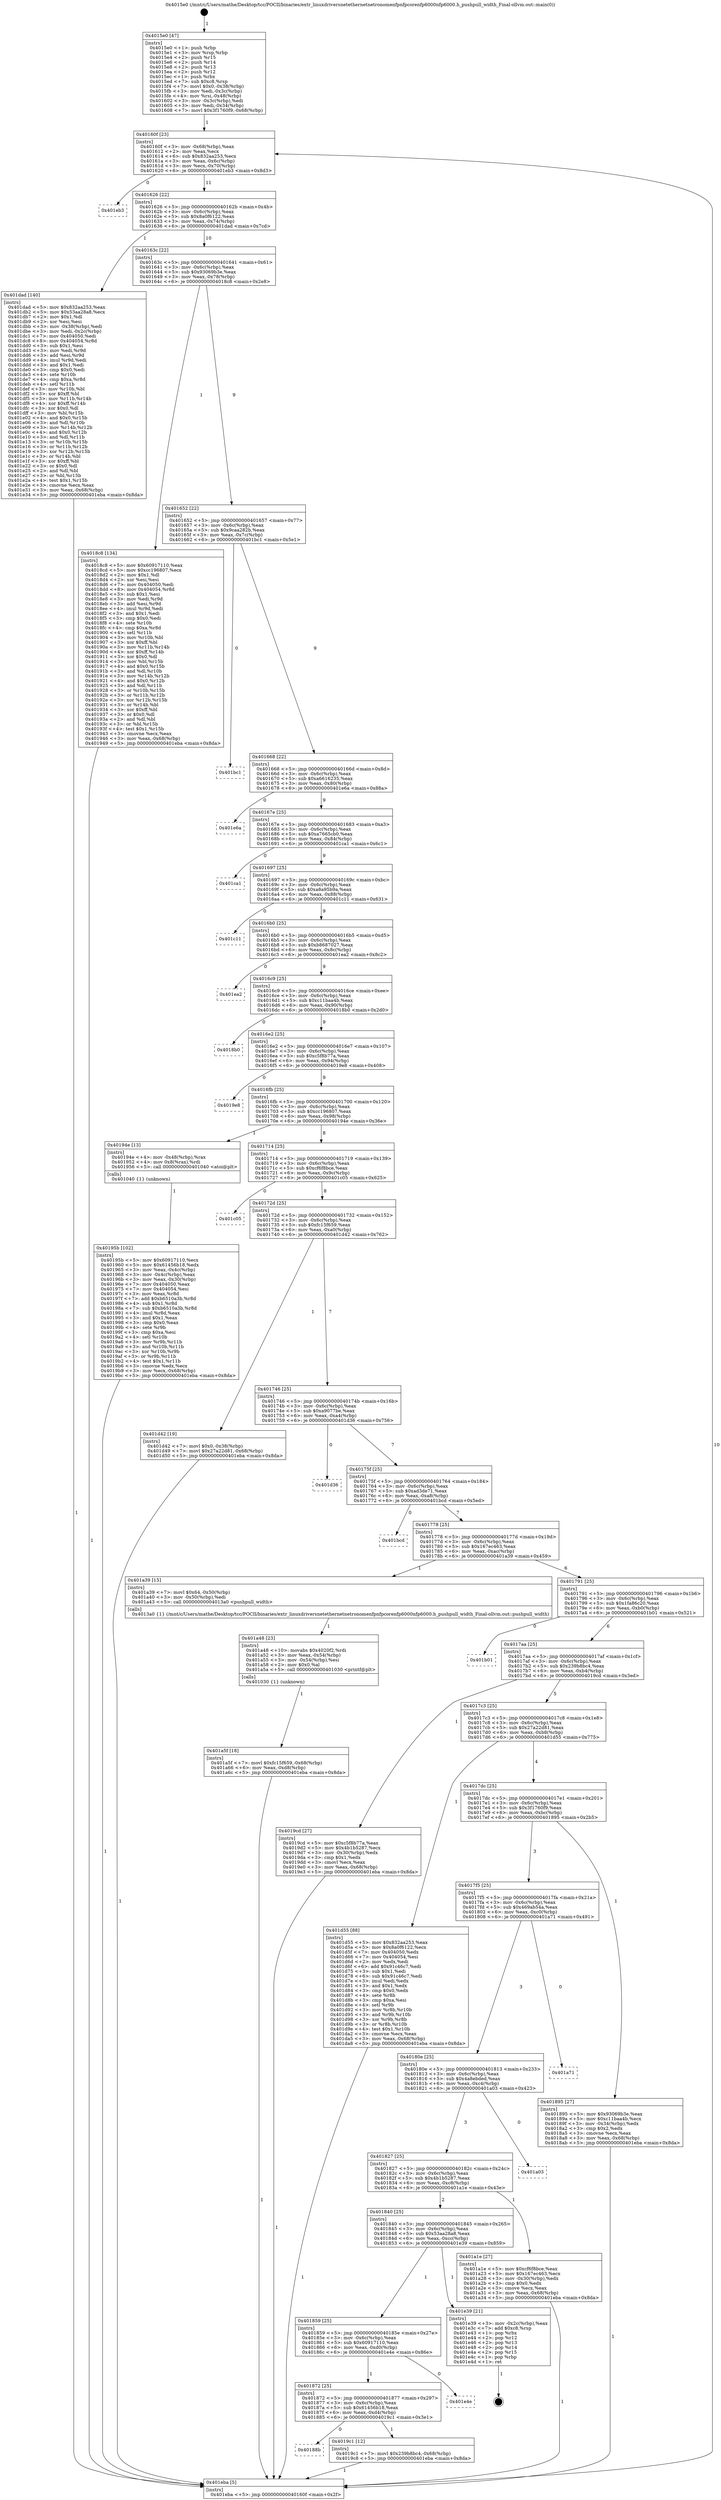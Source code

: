 digraph "0x4015e0" {
  label = "0x4015e0 (/mnt/c/Users/mathe/Desktop/tcc/POCII/binaries/extr_linuxdriversnetethernetnetronomenfpnfpcorenfp6000nfp6000.h_pushpull_width_Final-ollvm.out::main(0))"
  labelloc = "t"
  node[shape=record]

  Entry [label="",width=0.3,height=0.3,shape=circle,fillcolor=black,style=filled]
  "0x40160f" [label="{
     0x40160f [23]\l
     | [instrs]\l
     &nbsp;&nbsp;0x40160f \<+3\>: mov -0x68(%rbp),%eax\l
     &nbsp;&nbsp;0x401612 \<+2\>: mov %eax,%ecx\l
     &nbsp;&nbsp;0x401614 \<+6\>: sub $0x832aa253,%ecx\l
     &nbsp;&nbsp;0x40161a \<+3\>: mov %eax,-0x6c(%rbp)\l
     &nbsp;&nbsp;0x40161d \<+3\>: mov %ecx,-0x70(%rbp)\l
     &nbsp;&nbsp;0x401620 \<+6\>: je 0000000000401eb3 \<main+0x8d3\>\l
  }"]
  "0x401eb3" [label="{
     0x401eb3\l
  }", style=dashed]
  "0x401626" [label="{
     0x401626 [22]\l
     | [instrs]\l
     &nbsp;&nbsp;0x401626 \<+5\>: jmp 000000000040162b \<main+0x4b\>\l
     &nbsp;&nbsp;0x40162b \<+3\>: mov -0x6c(%rbp),%eax\l
     &nbsp;&nbsp;0x40162e \<+5\>: sub $0x8a0f6122,%eax\l
     &nbsp;&nbsp;0x401633 \<+3\>: mov %eax,-0x74(%rbp)\l
     &nbsp;&nbsp;0x401636 \<+6\>: je 0000000000401dad \<main+0x7cd\>\l
  }"]
  Exit [label="",width=0.3,height=0.3,shape=circle,fillcolor=black,style=filled,peripheries=2]
  "0x401dad" [label="{
     0x401dad [140]\l
     | [instrs]\l
     &nbsp;&nbsp;0x401dad \<+5\>: mov $0x832aa253,%eax\l
     &nbsp;&nbsp;0x401db2 \<+5\>: mov $0x53aa28a8,%ecx\l
     &nbsp;&nbsp;0x401db7 \<+2\>: mov $0x1,%dl\l
     &nbsp;&nbsp;0x401db9 \<+2\>: xor %esi,%esi\l
     &nbsp;&nbsp;0x401dbb \<+3\>: mov -0x38(%rbp),%edi\l
     &nbsp;&nbsp;0x401dbe \<+3\>: mov %edi,-0x2c(%rbp)\l
     &nbsp;&nbsp;0x401dc1 \<+7\>: mov 0x404050,%edi\l
     &nbsp;&nbsp;0x401dc8 \<+8\>: mov 0x404054,%r8d\l
     &nbsp;&nbsp;0x401dd0 \<+3\>: sub $0x1,%esi\l
     &nbsp;&nbsp;0x401dd3 \<+3\>: mov %edi,%r9d\l
     &nbsp;&nbsp;0x401dd6 \<+3\>: add %esi,%r9d\l
     &nbsp;&nbsp;0x401dd9 \<+4\>: imul %r9d,%edi\l
     &nbsp;&nbsp;0x401ddd \<+3\>: and $0x1,%edi\l
     &nbsp;&nbsp;0x401de0 \<+3\>: cmp $0x0,%edi\l
     &nbsp;&nbsp;0x401de3 \<+4\>: sete %r10b\l
     &nbsp;&nbsp;0x401de7 \<+4\>: cmp $0xa,%r8d\l
     &nbsp;&nbsp;0x401deb \<+4\>: setl %r11b\l
     &nbsp;&nbsp;0x401def \<+3\>: mov %r10b,%bl\l
     &nbsp;&nbsp;0x401df2 \<+3\>: xor $0xff,%bl\l
     &nbsp;&nbsp;0x401df5 \<+3\>: mov %r11b,%r14b\l
     &nbsp;&nbsp;0x401df8 \<+4\>: xor $0xff,%r14b\l
     &nbsp;&nbsp;0x401dfc \<+3\>: xor $0x0,%dl\l
     &nbsp;&nbsp;0x401dff \<+3\>: mov %bl,%r15b\l
     &nbsp;&nbsp;0x401e02 \<+4\>: and $0x0,%r15b\l
     &nbsp;&nbsp;0x401e06 \<+3\>: and %dl,%r10b\l
     &nbsp;&nbsp;0x401e09 \<+3\>: mov %r14b,%r12b\l
     &nbsp;&nbsp;0x401e0c \<+4\>: and $0x0,%r12b\l
     &nbsp;&nbsp;0x401e10 \<+3\>: and %dl,%r11b\l
     &nbsp;&nbsp;0x401e13 \<+3\>: or %r10b,%r15b\l
     &nbsp;&nbsp;0x401e16 \<+3\>: or %r11b,%r12b\l
     &nbsp;&nbsp;0x401e19 \<+3\>: xor %r12b,%r15b\l
     &nbsp;&nbsp;0x401e1c \<+3\>: or %r14b,%bl\l
     &nbsp;&nbsp;0x401e1f \<+3\>: xor $0xff,%bl\l
     &nbsp;&nbsp;0x401e22 \<+3\>: or $0x0,%dl\l
     &nbsp;&nbsp;0x401e25 \<+2\>: and %dl,%bl\l
     &nbsp;&nbsp;0x401e27 \<+3\>: or %bl,%r15b\l
     &nbsp;&nbsp;0x401e2a \<+4\>: test $0x1,%r15b\l
     &nbsp;&nbsp;0x401e2e \<+3\>: cmovne %ecx,%eax\l
     &nbsp;&nbsp;0x401e31 \<+3\>: mov %eax,-0x68(%rbp)\l
     &nbsp;&nbsp;0x401e34 \<+5\>: jmp 0000000000401eba \<main+0x8da\>\l
  }"]
  "0x40163c" [label="{
     0x40163c [22]\l
     | [instrs]\l
     &nbsp;&nbsp;0x40163c \<+5\>: jmp 0000000000401641 \<main+0x61\>\l
     &nbsp;&nbsp;0x401641 \<+3\>: mov -0x6c(%rbp),%eax\l
     &nbsp;&nbsp;0x401644 \<+5\>: sub $0x93069b3e,%eax\l
     &nbsp;&nbsp;0x401649 \<+3\>: mov %eax,-0x78(%rbp)\l
     &nbsp;&nbsp;0x40164c \<+6\>: je 00000000004018c8 \<main+0x2e8\>\l
  }"]
  "0x401a5f" [label="{
     0x401a5f [18]\l
     | [instrs]\l
     &nbsp;&nbsp;0x401a5f \<+7\>: movl $0xfc15f659,-0x68(%rbp)\l
     &nbsp;&nbsp;0x401a66 \<+6\>: mov %eax,-0xd8(%rbp)\l
     &nbsp;&nbsp;0x401a6c \<+5\>: jmp 0000000000401eba \<main+0x8da\>\l
  }"]
  "0x4018c8" [label="{
     0x4018c8 [134]\l
     | [instrs]\l
     &nbsp;&nbsp;0x4018c8 \<+5\>: mov $0x60917110,%eax\l
     &nbsp;&nbsp;0x4018cd \<+5\>: mov $0xcc196807,%ecx\l
     &nbsp;&nbsp;0x4018d2 \<+2\>: mov $0x1,%dl\l
     &nbsp;&nbsp;0x4018d4 \<+2\>: xor %esi,%esi\l
     &nbsp;&nbsp;0x4018d6 \<+7\>: mov 0x404050,%edi\l
     &nbsp;&nbsp;0x4018dd \<+8\>: mov 0x404054,%r8d\l
     &nbsp;&nbsp;0x4018e5 \<+3\>: sub $0x1,%esi\l
     &nbsp;&nbsp;0x4018e8 \<+3\>: mov %edi,%r9d\l
     &nbsp;&nbsp;0x4018eb \<+3\>: add %esi,%r9d\l
     &nbsp;&nbsp;0x4018ee \<+4\>: imul %r9d,%edi\l
     &nbsp;&nbsp;0x4018f2 \<+3\>: and $0x1,%edi\l
     &nbsp;&nbsp;0x4018f5 \<+3\>: cmp $0x0,%edi\l
     &nbsp;&nbsp;0x4018f8 \<+4\>: sete %r10b\l
     &nbsp;&nbsp;0x4018fc \<+4\>: cmp $0xa,%r8d\l
     &nbsp;&nbsp;0x401900 \<+4\>: setl %r11b\l
     &nbsp;&nbsp;0x401904 \<+3\>: mov %r10b,%bl\l
     &nbsp;&nbsp;0x401907 \<+3\>: xor $0xff,%bl\l
     &nbsp;&nbsp;0x40190a \<+3\>: mov %r11b,%r14b\l
     &nbsp;&nbsp;0x40190d \<+4\>: xor $0xff,%r14b\l
     &nbsp;&nbsp;0x401911 \<+3\>: xor $0x0,%dl\l
     &nbsp;&nbsp;0x401914 \<+3\>: mov %bl,%r15b\l
     &nbsp;&nbsp;0x401917 \<+4\>: and $0x0,%r15b\l
     &nbsp;&nbsp;0x40191b \<+3\>: and %dl,%r10b\l
     &nbsp;&nbsp;0x40191e \<+3\>: mov %r14b,%r12b\l
     &nbsp;&nbsp;0x401921 \<+4\>: and $0x0,%r12b\l
     &nbsp;&nbsp;0x401925 \<+3\>: and %dl,%r11b\l
     &nbsp;&nbsp;0x401928 \<+3\>: or %r10b,%r15b\l
     &nbsp;&nbsp;0x40192b \<+3\>: or %r11b,%r12b\l
     &nbsp;&nbsp;0x40192e \<+3\>: xor %r12b,%r15b\l
     &nbsp;&nbsp;0x401931 \<+3\>: or %r14b,%bl\l
     &nbsp;&nbsp;0x401934 \<+3\>: xor $0xff,%bl\l
     &nbsp;&nbsp;0x401937 \<+3\>: or $0x0,%dl\l
     &nbsp;&nbsp;0x40193a \<+2\>: and %dl,%bl\l
     &nbsp;&nbsp;0x40193c \<+3\>: or %bl,%r15b\l
     &nbsp;&nbsp;0x40193f \<+4\>: test $0x1,%r15b\l
     &nbsp;&nbsp;0x401943 \<+3\>: cmovne %ecx,%eax\l
     &nbsp;&nbsp;0x401946 \<+3\>: mov %eax,-0x68(%rbp)\l
     &nbsp;&nbsp;0x401949 \<+5\>: jmp 0000000000401eba \<main+0x8da\>\l
  }"]
  "0x401652" [label="{
     0x401652 [22]\l
     | [instrs]\l
     &nbsp;&nbsp;0x401652 \<+5\>: jmp 0000000000401657 \<main+0x77\>\l
     &nbsp;&nbsp;0x401657 \<+3\>: mov -0x6c(%rbp),%eax\l
     &nbsp;&nbsp;0x40165a \<+5\>: sub $0x9caa282b,%eax\l
     &nbsp;&nbsp;0x40165f \<+3\>: mov %eax,-0x7c(%rbp)\l
     &nbsp;&nbsp;0x401662 \<+6\>: je 0000000000401bc1 \<main+0x5e1\>\l
  }"]
  "0x401a48" [label="{
     0x401a48 [23]\l
     | [instrs]\l
     &nbsp;&nbsp;0x401a48 \<+10\>: movabs $0x4020f2,%rdi\l
     &nbsp;&nbsp;0x401a52 \<+3\>: mov %eax,-0x54(%rbp)\l
     &nbsp;&nbsp;0x401a55 \<+3\>: mov -0x54(%rbp),%esi\l
     &nbsp;&nbsp;0x401a58 \<+2\>: mov $0x0,%al\l
     &nbsp;&nbsp;0x401a5a \<+5\>: call 0000000000401030 \<printf@plt\>\l
     | [calls]\l
     &nbsp;&nbsp;0x401030 \{1\} (unknown)\l
  }"]
  "0x401bc1" [label="{
     0x401bc1\l
  }", style=dashed]
  "0x401668" [label="{
     0x401668 [22]\l
     | [instrs]\l
     &nbsp;&nbsp;0x401668 \<+5\>: jmp 000000000040166d \<main+0x8d\>\l
     &nbsp;&nbsp;0x40166d \<+3\>: mov -0x6c(%rbp),%eax\l
     &nbsp;&nbsp;0x401670 \<+5\>: sub $0xa6616235,%eax\l
     &nbsp;&nbsp;0x401675 \<+3\>: mov %eax,-0x80(%rbp)\l
     &nbsp;&nbsp;0x401678 \<+6\>: je 0000000000401e6a \<main+0x88a\>\l
  }"]
  "0x40188b" [label="{
     0x40188b\l
  }", style=dashed]
  "0x401e6a" [label="{
     0x401e6a\l
  }", style=dashed]
  "0x40167e" [label="{
     0x40167e [25]\l
     | [instrs]\l
     &nbsp;&nbsp;0x40167e \<+5\>: jmp 0000000000401683 \<main+0xa3\>\l
     &nbsp;&nbsp;0x401683 \<+3\>: mov -0x6c(%rbp),%eax\l
     &nbsp;&nbsp;0x401686 \<+5\>: sub $0xa7665cb0,%eax\l
     &nbsp;&nbsp;0x40168b \<+6\>: mov %eax,-0x84(%rbp)\l
     &nbsp;&nbsp;0x401691 \<+6\>: je 0000000000401ca1 \<main+0x6c1\>\l
  }"]
  "0x4019c1" [label="{
     0x4019c1 [12]\l
     | [instrs]\l
     &nbsp;&nbsp;0x4019c1 \<+7\>: movl $0x239b8bc4,-0x68(%rbp)\l
     &nbsp;&nbsp;0x4019c8 \<+5\>: jmp 0000000000401eba \<main+0x8da\>\l
  }"]
  "0x401ca1" [label="{
     0x401ca1\l
  }", style=dashed]
  "0x401697" [label="{
     0x401697 [25]\l
     | [instrs]\l
     &nbsp;&nbsp;0x401697 \<+5\>: jmp 000000000040169c \<main+0xbc\>\l
     &nbsp;&nbsp;0x40169c \<+3\>: mov -0x6c(%rbp),%eax\l
     &nbsp;&nbsp;0x40169f \<+5\>: sub $0xa8a95b9a,%eax\l
     &nbsp;&nbsp;0x4016a4 \<+6\>: mov %eax,-0x88(%rbp)\l
     &nbsp;&nbsp;0x4016aa \<+6\>: je 0000000000401c11 \<main+0x631\>\l
  }"]
  "0x401872" [label="{
     0x401872 [25]\l
     | [instrs]\l
     &nbsp;&nbsp;0x401872 \<+5\>: jmp 0000000000401877 \<main+0x297\>\l
     &nbsp;&nbsp;0x401877 \<+3\>: mov -0x6c(%rbp),%eax\l
     &nbsp;&nbsp;0x40187a \<+5\>: sub $0x61456b18,%eax\l
     &nbsp;&nbsp;0x40187f \<+6\>: mov %eax,-0xd4(%rbp)\l
     &nbsp;&nbsp;0x401885 \<+6\>: je 00000000004019c1 \<main+0x3e1\>\l
  }"]
  "0x401c11" [label="{
     0x401c11\l
  }", style=dashed]
  "0x4016b0" [label="{
     0x4016b0 [25]\l
     | [instrs]\l
     &nbsp;&nbsp;0x4016b0 \<+5\>: jmp 00000000004016b5 \<main+0xd5\>\l
     &nbsp;&nbsp;0x4016b5 \<+3\>: mov -0x6c(%rbp),%eax\l
     &nbsp;&nbsp;0x4016b8 \<+5\>: sub $0xb8687027,%eax\l
     &nbsp;&nbsp;0x4016bd \<+6\>: mov %eax,-0x8c(%rbp)\l
     &nbsp;&nbsp;0x4016c3 \<+6\>: je 0000000000401ea2 \<main+0x8c2\>\l
  }"]
  "0x401e4e" [label="{
     0x401e4e\l
  }", style=dashed]
  "0x401ea2" [label="{
     0x401ea2\l
  }", style=dashed]
  "0x4016c9" [label="{
     0x4016c9 [25]\l
     | [instrs]\l
     &nbsp;&nbsp;0x4016c9 \<+5\>: jmp 00000000004016ce \<main+0xee\>\l
     &nbsp;&nbsp;0x4016ce \<+3\>: mov -0x6c(%rbp),%eax\l
     &nbsp;&nbsp;0x4016d1 \<+5\>: sub $0xc11baa4b,%eax\l
     &nbsp;&nbsp;0x4016d6 \<+6\>: mov %eax,-0x90(%rbp)\l
     &nbsp;&nbsp;0x4016dc \<+6\>: je 00000000004018b0 \<main+0x2d0\>\l
  }"]
  "0x401859" [label="{
     0x401859 [25]\l
     | [instrs]\l
     &nbsp;&nbsp;0x401859 \<+5\>: jmp 000000000040185e \<main+0x27e\>\l
     &nbsp;&nbsp;0x40185e \<+3\>: mov -0x6c(%rbp),%eax\l
     &nbsp;&nbsp;0x401861 \<+5\>: sub $0x60917110,%eax\l
     &nbsp;&nbsp;0x401866 \<+6\>: mov %eax,-0xd0(%rbp)\l
     &nbsp;&nbsp;0x40186c \<+6\>: je 0000000000401e4e \<main+0x86e\>\l
  }"]
  "0x4018b0" [label="{
     0x4018b0\l
  }", style=dashed]
  "0x4016e2" [label="{
     0x4016e2 [25]\l
     | [instrs]\l
     &nbsp;&nbsp;0x4016e2 \<+5\>: jmp 00000000004016e7 \<main+0x107\>\l
     &nbsp;&nbsp;0x4016e7 \<+3\>: mov -0x6c(%rbp),%eax\l
     &nbsp;&nbsp;0x4016ea \<+5\>: sub $0xc5f8b77a,%eax\l
     &nbsp;&nbsp;0x4016ef \<+6\>: mov %eax,-0x94(%rbp)\l
     &nbsp;&nbsp;0x4016f5 \<+6\>: je 00000000004019e8 \<main+0x408\>\l
  }"]
  "0x401e39" [label="{
     0x401e39 [21]\l
     | [instrs]\l
     &nbsp;&nbsp;0x401e39 \<+3\>: mov -0x2c(%rbp),%eax\l
     &nbsp;&nbsp;0x401e3c \<+7\>: add $0xc8,%rsp\l
     &nbsp;&nbsp;0x401e43 \<+1\>: pop %rbx\l
     &nbsp;&nbsp;0x401e44 \<+2\>: pop %r12\l
     &nbsp;&nbsp;0x401e46 \<+2\>: pop %r13\l
     &nbsp;&nbsp;0x401e48 \<+2\>: pop %r14\l
     &nbsp;&nbsp;0x401e4a \<+2\>: pop %r15\l
     &nbsp;&nbsp;0x401e4c \<+1\>: pop %rbp\l
     &nbsp;&nbsp;0x401e4d \<+1\>: ret\l
  }"]
  "0x4019e8" [label="{
     0x4019e8\l
  }", style=dashed]
  "0x4016fb" [label="{
     0x4016fb [25]\l
     | [instrs]\l
     &nbsp;&nbsp;0x4016fb \<+5\>: jmp 0000000000401700 \<main+0x120\>\l
     &nbsp;&nbsp;0x401700 \<+3\>: mov -0x6c(%rbp),%eax\l
     &nbsp;&nbsp;0x401703 \<+5\>: sub $0xcc196807,%eax\l
     &nbsp;&nbsp;0x401708 \<+6\>: mov %eax,-0x98(%rbp)\l
     &nbsp;&nbsp;0x40170e \<+6\>: je 000000000040194e \<main+0x36e\>\l
  }"]
  "0x401840" [label="{
     0x401840 [25]\l
     | [instrs]\l
     &nbsp;&nbsp;0x401840 \<+5\>: jmp 0000000000401845 \<main+0x265\>\l
     &nbsp;&nbsp;0x401845 \<+3\>: mov -0x6c(%rbp),%eax\l
     &nbsp;&nbsp;0x401848 \<+5\>: sub $0x53aa28a8,%eax\l
     &nbsp;&nbsp;0x40184d \<+6\>: mov %eax,-0xcc(%rbp)\l
     &nbsp;&nbsp;0x401853 \<+6\>: je 0000000000401e39 \<main+0x859\>\l
  }"]
  "0x40194e" [label="{
     0x40194e [13]\l
     | [instrs]\l
     &nbsp;&nbsp;0x40194e \<+4\>: mov -0x48(%rbp),%rax\l
     &nbsp;&nbsp;0x401952 \<+4\>: mov 0x8(%rax),%rdi\l
     &nbsp;&nbsp;0x401956 \<+5\>: call 0000000000401040 \<atoi@plt\>\l
     | [calls]\l
     &nbsp;&nbsp;0x401040 \{1\} (unknown)\l
  }"]
  "0x401714" [label="{
     0x401714 [25]\l
     | [instrs]\l
     &nbsp;&nbsp;0x401714 \<+5\>: jmp 0000000000401719 \<main+0x139\>\l
     &nbsp;&nbsp;0x401719 \<+3\>: mov -0x6c(%rbp),%eax\l
     &nbsp;&nbsp;0x40171c \<+5\>: sub $0xcf6f8bce,%eax\l
     &nbsp;&nbsp;0x401721 \<+6\>: mov %eax,-0x9c(%rbp)\l
     &nbsp;&nbsp;0x401727 \<+6\>: je 0000000000401c05 \<main+0x625\>\l
  }"]
  "0x401a1e" [label="{
     0x401a1e [27]\l
     | [instrs]\l
     &nbsp;&nbsp;0x401a1e \<+5\>: mov $0xcf6f8bce,%eax\l
     &nbsp;&nbsp;0x401a23 \<+5\>: mov $0x167ec463,%ecx\l
     &nbsp;&nbsp;0x401a28 \<+3\>: mov -0x30(%rbp),%edx\l
     &nbsp;&nbsp;0x401a2b \<+3\>: cmp $0x0,%edx\l
     &nbsp;&nbsp;0x401a2e \<+3\>: cmove %ecx,%eax\l
     &nbsp;&nbsp;0x401a31 \<+3\>: mov %eax,-0x68(%rbp)\l
     &nbsp;&nbsp;0x401a34 \<+5\>: jmp 0000000000401eba \<main+0x8da\>\l
  }"]
  "0x401c05" [label="{
     0x401c05\l
  }", style=dashed]
  "0x40172d" [label="{
     0x40172d [25]\l
     | [instrs]\l
     &nbsp;&nbsp;0x40172d \<+5\>: jmp 0000000000401732 \<main+0x152\>\l
     &nbsp;&nbsp;0x401732 \<+3\>: mov -0x6c(%rbp),%eax\l
     &nbsp;&nbsp;0x401735 \<+5\>: sub $0xfc15f659,%eax\l
     &nbsp;&nbsp;0x40173a \<+6\>: mov %eax,-0xa0(%rbp)\l
     &nbsp;&nbsp;0x401740 \<+6\>: je 0000000000401d42 \<main+0x762\>\l
  }"]
  "0x401827" [label="{
     0x401827 [25]\l
     | [instrs]\l
     &nbsp;&nbsp;0x401827 \<+5\>: jmp 000000000040182c \<main+0x24c\>\l
     &nbsp;&nbsp;0x40182c \<+3\>: mov -0x6c(%rbp),%eax\l
     &nbsp;&nbsp;0x40182f \<+5\>: sub $0x4b1b5287,%eax\l
     &nbsp;&nbsp;0x401834 \<+6\>: mov %eax,-0xc8(%rbp)\l
     &nbsp;&nbsp;0x40183a \<+6\>: je 0000000000401a1e \<main+0x43e\>\l
  }"]
  "0x401d42" [label="{
     0x401d42 [19]\l
     | [instrs]\l
     &nbsp;&nbsp;0x401d42 \<+7\>: movl $0x0,-0x38(%rbp)\l
     &nbsp;&nbsp;0x401d49 \<+7\>: movl $0x27a22d81,-0x68(%rbp)\l
     &nbsp;&nbsp;0x401d50 \<+5\>: jmp 0000000000401eba \<main+0x8da\>\l
  }"]
  "0x401746" [label="{
     0x401746 [25]\l
     | [instrs]\l
     &nbsp;&nbsp;0x401746 \<+5\>: jmp 000000000040174b \<main+0x16b\>\l
     &nbsp;&nbsp;0x40174b \<+3\>: mov -0x6c(%rbp),%eax\l
     &nbsp;&nbsp;0x40174e \<+5\>: sub $0xa9077be,%eax\l
     &nbsp;&nbsp;0x401753 \<+6\>: mov %eax,-0xa4(%rbp)\l
     &nbsp;&nbsp;0x401759 \<+6\>: je 0000000000401d36 \<main+0x756\>\l
  }"]
  "0x401a03" [label="{
     0x401a03\l
  }", style=dashed]
  "0x401d36" [label="{
     0x401d36\l
  }", style=dashed]
  "0x40175f" [label="{
     0x40175f [25]\l
     | [instrs]\l
     &nbsp;&nbsp;0x40175f \<+5\>: jmp 0000000000401764 \<main+0x184\>\l
     &nbsp;&nbsp;0x401764 \<+3\>: mov -0x6c(%rbp),%eax\l
     &nbsp;&nbsp;0x401767 \<+5\>: sub $0xad3de71,%eax\l
     &nbsp;&nbsp;0x40176c \<+6\>: mov %eax,-0xa8(%rbp)\l
     &nbsp;&nbsp;0x401772 \<+6\>: je 0000000000401bcd \<main+0x5ed\>\l
  }"]
  "0x40180e" [label="{
     0x40180e [25]\l
     | [instrs]\l
     &nbsp;&nbsp;0x40180e \<+5\>: jmp 0000000000401813 \<main+0x233\>\l
     &nbsp;&nbsp;0x401813 \<+3\>: mov -0x6c(%rbp),%eax\l
     &nbsp;&nbsp;0x401816 \<+5\>: sub $0x4a8ebded,%eax\l
     &nbsp;&nbsp;0x40181b \<+6\>: mov %eax,-0xc4(%rbp)\l
     &nbsp;&nbsp;0x401821 \<+6\>: je 0000000000401a03 \<main+0x423\>\l
  }"]
  "0x401bcd" [label="{
     0x401bcd\l
  }", style=dashed]
  "0x401778" [label="{
     0x401778 [25]\l
     | [instrs]\l
     &nbsp;&nbsp;0x401778 \<+5\>: jmp 000000000040177d \<main+0x19d\>\l
     &nbsp;&nbsp;0x40177d \<+3\>: mov -0x6c(%rbp),%eax\l
     &nbsp;&nbsp;0x401780 \<+5\>: sub $0x167ec463,%eax\l
     &nbsp;&nbsp;0x401785 \<+6\>: mov %eax,-0xac(%rbp)\l
     &nbsp;&nbsp;0x40178b \<+6\>: je 0000000000401a39 \<main+0x459\>\l
  }"]
  "0x401a71" [label="{
     0x401a71\l
  }", style=dashed]
  "0x401a39" [label="{
     0x401a39 [15]\l
     | [instrs]\l
     &nbsp;&nbsp;0x401a39 \<+7\>: movl $0x64,-0x50(%rbp)\l
     &nbsp;&nbsp;0x401a40 \<+3\>: mov -0x50(%rbp),%edi\l
     &nbsp;&nbsp;0x401a43 \<+5\>: call 00000000004013a0 \<pushpull_width\>\l
     | [calls]\l
     &nbsp;&nbsp;0x4013a0 \{1\} (/mnt/c/Users/mathe/Desktop/tcc/POCII/binaries/extr_linuxdriversnetethernetnetronomenfpnfpcorenfp6000nfp6000.h_pushpull_width_Final-ollvm.out::pushpull_width)\l
  }"]
  "0x401791" [label="{
     0x401791 [25]\l
     | [instrs]\l
     &nbsp;&nbsp;0x401791 \<+5\>: jmp 0000000000401796 \<main+0x1b6\>\l
     &nbsp;&nbsp;0x401796 \<+3\>: mov -0x6c(%rbp),%eax\l
     &nbsp;&nbsp;0x401799 \<+5\>: sub $0x1fa86c20,%eax\l
     &nbsp;&nbsp;0x40179e \<+6\>: mov %eax,-0xb0(%rbp)\l
     &nbsp;&nbsp;0x4017a4 \<+6\>: je 0000000000401b01 \<main+0x521\>\l
  }"]
  "0x40195b" [label="{
     0x40195b [102]\l
     | [instrs]\l
     &nbsp;&nbsp;0x40195b \<+5\>: mov $0x60917110,%ecx\l
     &nbsp;&nbsp;0x401960 \<+5\>: mov $0x61456b18,%edx\l
     &nbsp;&nbsp;0x401965 \<+3\>: mov %eax,-0x4c(%rbp)\l
     &nbsp;&nbsp;0x401968 \<+3\>: mov -0x4c(%rbp),%eax\l
     &nbsp;&nbsp;0x40196b \<+3\>: mov %eax,-0x30(%rbp)\l
     &nbsp;&nbsp;0x40196e \<+7\>: mov 0x404050,%eax\l
     &nbsp;&nbsp;0x401975 \<+7\>: mov 0x404054,%esi\l
     &nbsp;&nbsp;0x40197c \<+3\>: mov %eax,%r8d\l
     &nbsp;&nbsp;0x40197f \<+7\>: add $0xb6510a3b,%r8d\l
     &nbsp;&nbsp;0x401986 \<+4\>: sub $0x1,%r8d\l
     &nbsp;&nbsp;0x40198a \<+7\>: sub $0xb6510a3b,%r8d\l
     &nbsp;&nbsp;0x401991 \<+4\>: imul %r8d,%eax\l
     &nbsp;&nbsp;0x401995 \<+3\>: and $0x1,%eax\l
     &nbsp;&nbsp;0x401998 \<+3\>: cmp $0x0,%eax\l
     &nbsp;&nbsp;0x40199b \<+4\>: sete %r9b\l
     &nbsp;&nbsp;0x40199f \<+3\>: cmp $0xa,%esi\l
     &nbsp;&nbsp;0x4019a2 \<+4\>: setl %r10b\l
     &nbsp;&nbsp;0x4019a6 \<+3\>: mov %r9b,%r11b\l
     &nbsp;&nbsp;0x4019a9 \<+3\>: and %r10b,%r11b\l
     &nbsp;&nbsp;0x4019ac \<+3\>: xor %r10b,%r9b\l
     &nbsp;&nbsp;0x4019af \<+3\>: or %r9b,%r11b\l
     &nbsp;&nbsp;0x4019b2 \<+4\>: test $0x1,%r11b\l
     &nbsp;&nbsp;0x4019b6 \<+3\>: cmovne %edx,%ecx\l
     &nbsp;&nbsp;0x4019b9 \<+3\>: mov %ecx,-0x68(%rbp)\l
     &nbsp;&nbsp;0x4019bc \<+5\>: jmp 0000000000401eba \<main+0x8da\>\l
  }"]
  "0x401b01" [label="{
     0x401b01\l
  }", style=dashed]
  "0x4017aa" [label="{
     0x4017aa [25]\l
     | [instrs]\l
     &nbsp;&nbsp;0x4017aa \<+5\>: jmp 00000000004017af \<main+0x1cf\>\l
     &nbsp;&nbsp;0x4017af \<+3\>: mov -0x6c(%rbp),%eax\l
     &nbsp;&nbsp;0x4017b2 \<+5\>: sub $0x239b8bc4,%eax\l
     &nbsp;&nbsp;0x4017b7 \<+6\>: mov %eax,-0xb4(%rbp)\l
     &nbsp;&nbsp;0x4017bd \<+6\>: je 00000000004019cd \<main+0x3ed\>\l
  }"]
  "0x4015e0" [label="{
     0x4015e0 [47]\l
     | [instrs]\l
     &nbsp;&nbsp;0x4015e0 \<+1\>: push %rbp\l
     &nbsp;&nbsp;0x4015e1 \<+3\>: mov %rsp,%rbp\l
     &nbsp;&nbsp;0x4015e4 \<+2\>: push %r15\l
     &nbsp;&nbsp;0x4015e6 \<+2\>: push %r14\l
     &nbsp;&nbsp;0x4015e8 \<+2\>: push %r13\l
     &nbsp;&nbsp;0x4015ea \<+2\>: push %r12\l
     &nbsp;&nbsp;0x4015ec \<+1\>: push %rbx\l
     &nbsp;&nbsp;0x4015ed \<+7\>: sub $0xc8,%rsp\l
     &nbsp;&nbsp;0x4015f4 \<+7\>: movl $0x0,-0x38(%rbp)\l
     &nbsp;&nbsp;0x4015fb \<+3\>: mov %edi,-0x3c(%rbp)\l
     &nbsp;&nbsp;0x4015fe \<+4\>: mov %rsi,-0x48(%rbp)\l
     &nbsp;&nbsp;0x401602 \<+3\>: mov -0x3c(%rbp),%edi\l
     &nbsp;&nbsp;0x401605 \<+3\>: mov %edi,-0x34(%rbp)\l
     &nbsp;&nbsp;0x401608 \<+7\>: movl $0x3f1760f9,-0x68(%rbp)\l
  }"]
  "0x4019cd" [label="{
     0x4019cd [27]\l
     | [instrs]\l
     &nbsp;&nbsp;0x4019cd \<+5\>: mov $0xc5f8b77a,%eax\l
     &nbsp;&nbsp;0x4019d2 \<+5\>: mov $0x4b1b5287,%ecx\l
     &nbsp;&nbsp;0x4019d7 \<+3\>: mov -0x30(%rbp),%edx\l
     &nbsp;&nbsp;0x4019da \<+3\>: cmp $0x1,%edx\l
     &nbsp;&nbsp;0x4019dd \<+3\>: cmovl %ecx,%eax\l
     &nbsp;&nbsp;0x4019e0 \<+3\>: mov %eax,-0x68(%rbp)\l
     &nbsp;&nbsp;0x4019e3 \<+5\>: jmp 0000000000401eba \<main+0x8da\>\l
  }"]
  "0x4017c3" [label="{
     0x4017c3 [25]\l
     | [instrs]\l
     &nbsp;&nbsp;0x4017c3 \<+5\>: jmp 00000000004017c8 \<main+0x1e8\>\l
     &nbsp;&nbsp;0x4017c8 \<+3\>: mov -0x6c(%rbp),%eax\l
     &nbsp;&nbsp;0x4017cb \<+5\>: sub $0x27a22d81,%eax\l
     &nbsp;&nbsp;0x4017d0 \<+6\>: mov %eax,-0xb8(%rbp)\l
     &nbsp;&nbsp;0x4017d6 \<+6\>: je 0000000000401d55 \<main+0x775\>\l
  }"]
  "0x401eba" [label="{
     0x401eba [5]\l
     | [instrs]\l
     &nbsp;&nbsp;0x401eba \<+5\>: jmp 000000000040160f \<main+0x2f\>\l
  }"]
  "0x401d55" [label="{
     0x401d55 [88]\l
     | [instrs]\l
     &nbsp;&nbsp;0x401d55 \<+5\>: mov $0x832aa253,%eax\l
     &nbsp;&nbsp;0x401d5a \<+5\>: mov $0x8a0f6122,%ecx\l
     &nbsp;&nbsp;0x401d5f \<+7\>: mov 0x404050,%edx\l
     &nbsp;&nbsp;0x401d66 \<+7\>: mov 0x404054,%esi\l
     &nbsp;&nbsp;0x401d6d \<+2\>: mov %edx,%edi\l
     &nbsp;&nbsp;0x401d6f \<+6\>: add $0x91c46c7,%edi\l
     &nbsp;&nbsp;0x401d75 \<+3\>: sub $0x1,%edi\l
     &nbsp;&nbsp;0x401d78 \<+6\>: sub $0x91c46c7,%edi\l
     &nbsp;&nbsp;0x401d7e \<+3\>: imul %edi,%edx\l
     &nbsp;&nbsp;0x401d81 \<+3\>: and $0x1,%edx\l
     &nbsp;&nbsp;0x401d84 \<+3\>: cmp $0x0,%edx\l
     &nbsp;&nbsp;0x401d87 \<+4\>: sete %r8b\l
     &nbsp;&nbsp;0x401d8b \<+3\>: cmp $0xa,%esi\l
     &nbsp;&nbsp;0x401d8e \<+4\>: setl %r9b\l
     &nbsp;&nbsp;0x401d92 \<+3\>: mov %r8b,%r10b\l
     &nbsp;&nbsp;0x401d95 \<+3\>: and %r9b,%r10b\l
     &nbsp;&nbsp;0x401d98 \<+3\>: xor %r9b,%r8b\l
     &nbsp;&nbsp;0x401d9b \<+3\>: or %r8b,%r10b\l
     &nbsp;&nbsp;0x401d9e \<+4\>: test $0x1,%r10b\l
     &nbsp;&nbsp;0x401da2 \<+3\>: cmovne %ecx,%eax\l
     &nbsp;&nbsp;0x401da5 \<+3\>: mov %eax,-0x68(%rbp)\l
     &nbsp;&nbsp;0x401da8 \<+5\>: jmp 0000000000401eba \<main+0x8da\>\l
  }"]
  "0x4017dc" [label="{
     0x4017dc [25]\l
     | [instrs]\l
     &nbsp;&nbsp;0x4017dc \<+5\>: jmp 00000000004017e1 \<main+0x201\>\l
     &nbsp;&nbsp;0x4017e1 \<+3\>: mov -0x6c(%rbp),%eax\l
     &nbsp;&nbsp;0x4017e4 \<+5\>: sub $0x3f1760f9,%eax\l
     &nbsp;&nbsp;0x4017e9 \<+6\>: mov %eax,-0xbc(%rbp)\l
     &nbsp;&nbsp;0x4017ef \<+6\>: je 0000000000401895 \<main+0x2b5\>\l
  }"]
  "0x4017f5" [label="{
     0x4017f5 [25]\l
     | [instrs]\l
     &nbsp;&nbsp;0x4017f5 \<+5\>: jmp 00000000004017fa \<main+0x21a\>\l
     &nbsp;&nbsp;0x4017fa \<+3\>: mov -0x6c(%rbp),%eax\l
     &nbsp;&nbsp;0x4017fd \<+5\>: sub $0x469ab54a,%eax\l
     &nbsp;&nbsp;0x401802 \<+6\>: mov %eax,-0xc0(%rbp)\l
     &nbsp;&nbsp;0x401808 \<+6\>: je 0000000000401a71 \<main+0x491\>\l
  }"]
  "0x401895" [label="{
     0x401895 [27]\l
     | [instrs]\l
     &nbsp;&nbsp;0x401895 \<+5\>: mov $0x93069b3e,%eax\l
     &nbsp;&nbsp;0x40189a \<+5\>: mov $0xc11baa4b,%ecx\l
     &nbsp;&nbsp;0x40189f \<+3\>: mov -0x34(%rbp),%edx\l
     &nbsp;&nbsp;0x4018a2 \<+3\>: cmp $0x2,%edx\l
     &nbsp;&nbsp;0x4018a5 \<+3\>: cmovne %ecx,%eax\l
     &nbsp;&nbsp;0x4018a8 \<+3\>: mov %eax,-0x68(%rbp)\l
     &nbsp;&nbsp;0x4018ab \<+5\>: jmp 0000000000401eba \<main+0x8da\>\l
  }"]
  Entry -> "0x4015e0" [label=" 1"]
  "0x40160f" -> "0x401eb3" [label=" 0"]
  "0x40160f" -> "0x401626" [label=" 11"]
  "0x401e39" -> Exit [label=" 1"]
  "0x401626" -> "0x401dad" [label=" 1"]
  "0x401626" -> "0x40163c" [label=" 10"]
  "0x401dad" -> "0x401eba" [label=" 1"]
  "0x40163c" -> "0x4018c8" [label=" 1"]
  "0x40163c" -> "0x401652" [label=" 9"]
  "0x401d55" -> "0x401eba" [label=" 1"]
  "0x401652" -> "0x401bc1" [label=" 0"]
  "0x401652" -> "0x401668" [label=" 9"]
  "0x401d42" -> "0x401eba" [label=" 1"]
  "0x401668" -> "0x401e6a" [label=" 0"]
  "0x401668" -> "0x40167e" [label=" 9"]
  "0x401a5f" -> "0x401eba" [label=" 1"]
  "0x40167e" -> "0x401ca1" [label=" 0"]
  "0x40167e" -> "0x401697" [label=" 9"]
  "0x401a48" -> "0x401a5f" [label=" 1"]
  "0x401697" -> "0x401c11" [label=" 0"]
  "0x401697" -> "0x4016b0" [label=" 9"]
  "0x401a1e" -> "0x401eba" [label=" 1"]
  "0x4016b0" -> "0x401ea2" [label=" 0"]
  "0x4016b0" -> "0x4016c9" [label=" 9"]
  "0x4019cd" -> "0x401eba" [label=" 1"]
  "0x4016c9" -> "0x4018b0" [label=" 0"]
  "0x4016c9" -> "0x4016e2" [label=" 9"]
  "0x401872" -> "0x40188b" [label=" 0"]
  "0x4016e2" -> "0x4019e8" [label=" 0"]
  "0x4016e2" -> "0x4016fb" [label=" 9"]
  "0x401872" -> "0x4019c1" [label=" 1"]
  "0x4016fb" -> "0x40194e" [label=" 1"]
  "0x4016fb" -> "0x401714" [label=" 8"]
  "0x401859" -> "0x401872" [label=" 1"]
  "0x401714" -> "0x401c05" [label=" 0"]
  "0x401714" -> "0x40172d" [label=" 8"]
  "0x401859" -> "0x401e4e" [label=" 0"]
  "0x40172d" -> "0x401d42" [label=" 1"]
  "0x40172d" -> "0x401746" [label=" 7"]
  "0x401840" -> "0x401859" [label=" 1"]
  "0x401746" -> "0x401d36" [label=" 0"]
  "0x401746" -> "0x40175f" [label=" 7"]
  "0x401840" -> "0x401e39" [label=" 1"]
  "0x40175f" -> "0x401bcd" [label=" 0"]
  "0x40175f" -> "0x401778" [label=" 7"]
  "0x401827" -> "0x401840" [label=" 2"]
  "0x401778" -> "0x401a39" [label=" 1"]
  "0x401778" -> "0x401791" [label=" 6"]
  "0x401827" -> "0x401a1e" [label=" 1"]
  "0x401791" -> "0x401b01" [label=" 0"]
  "0x401791" -> "0x4017aa" [label=" 6"]
  "0x40180e" -> "0x401827" [label=" 3"]
  "0x4017aa" -> "0x4019cd" [label=" 1"]
  "0x4017aa" -> "0x4017c3" [label=" 5"]
  "0x40180e" -> "0x401a03" [label=" 0"]
  "0x4017c3" -> "0x401d55" [label=" 1"]
  "0x4017c3" -> "0x4017dc" [label=" 4"]
  "0x401a39" -> "0x401a48" [label=" 1"]
  "0x4017dc" -> "0x401895" [label=" 1"]
  "0x4017dc" -> "0x4017f5" [label=" 3"]
  "0x401895" -> "0x401eba" [label=" 1"]
  "0x4015e0" -> "0x40160f" [label=" 1"]
  "0x401eba" -> "0x40160f" [label=" 10"]
  "0x4018c8" -> "0x401eba" [label=" 1"]
  "0x40194e" -> "0x40195b" [label=" 1"]
  "0x40195b" -> "0x401eba" [label=" 1"]
  "0x4019c1" -> "0x401eba" [label=" 1"]
  "0x4017f5" -> "0x401a71" [label=" 0"]
  "0x4017f5" -> "0x40180e" [label=" 3"]
}
